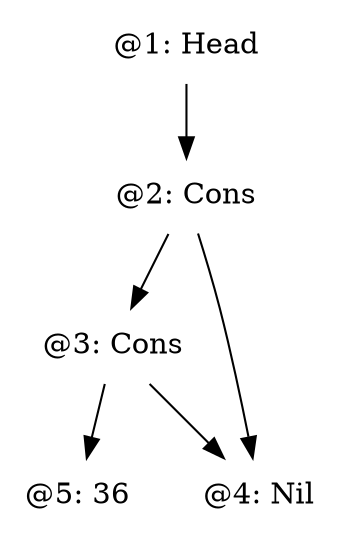digraph g {
  node [shape = none]
  1 [label = "@1: Head"]
  2 [label = "@2: Cons"]
  3 [label = "@3: Cons"]
  5 [label = "@5: 36"]
  4 [label = "@4: Nil"]
  1 -> 2
  2 -> 3
  2 -> 4
  3 -> 4
  3 -> 5
}